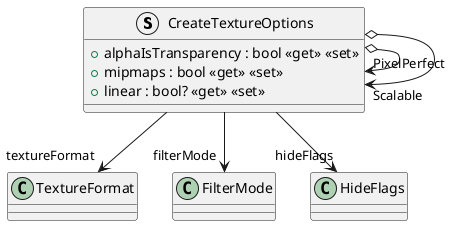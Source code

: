 @startuml
struct CreateTextureOptions {
    + alphaIsTransparency : bool <<get>> <<set>>
    + mipmaps : bool <<get>> <<set>>
    + linear : bool? <<get>> <<set>>
}
CreateTextureOptions --> "textureFormat" TextureFormat
CreateTextureOptions --> "filterMode" FilterMode
CreateTextureOptions --> "hideFlags" HideFlags
CreateTextureOptions o-> "PixelPerfect" CreateTextureOptions
CreateTextureOptions o-> "Scalable" CreateTextureOptions
@enduml

